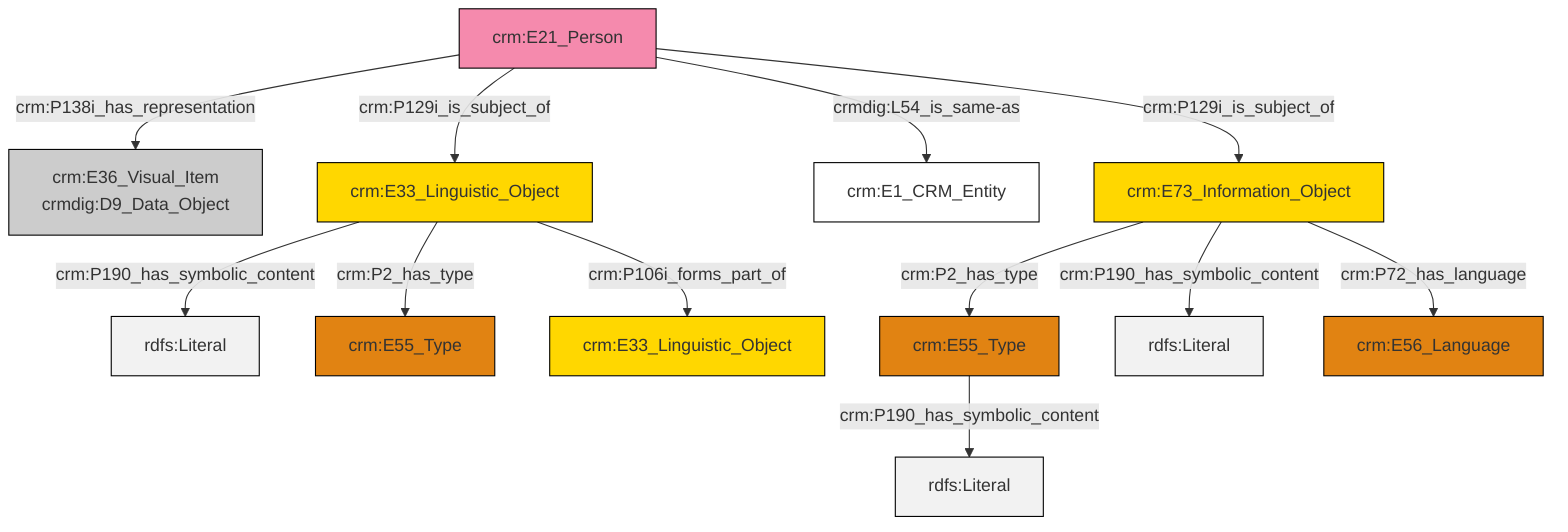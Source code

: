 graph TD
classDef Literal fill:#f2f2f2,stroke:#000000;
classDef CRM_Entity fill:#FFFFFF,stroke:#000000;
classDef Temporal_Entity fill:#00C9E6, stroke:#000000;
classDef Type fill:#E18312, stroke:#000000;
classDef Time-Span fill:#2C9C91, stroke:#000000;
classDef Appellation fill:#FFEB7F, stroke:#000000;
classDef Place fill:#008836, stroke:#000000;
classDef Persistent_Item fill:#B266B2, stroke:#000000;
classDef Conceptual_Object fill:#FFD700, stroke:#000000;
classDef Physical_Thing fill:#D2B48C, stroke:#000000;
classDef Actor fill:#f58aad, stroke:#000000;
classDef PC_Classes fill:#4ce600, stroke:#000000;
classDef Multi fill:#cccccc,stroke:#000000;

4["crm:E33_Linguistic_Object"]:::Conceptual_Object -->|crm:P190_has_symbolic_content| 5[rdfs:Literal]:::Literal
10["crm:E55_Type"]:::Type -->|crm:P190_has_symbolic_content| 11[rdfs:Literal]:::Literal
0["crm:E21_Person"]:::Actor -->|crm:P138i_has_representation| 2["crm:E36_Visual_Item<br>crmdig:D9_Data_Object"]:::Multi
0["crm:E21_Person"]:::Actor -->|crm:P129i_is_subject_of| 4["crm:E33_Linguistic_Object"]:::Conceptual_Object
0["crm:E21_Person"]:::Actor -->|crmdig:L54_is_same-as| 8["crm:E1_CRM_Entity"]:::CRM_Entity
18["crm:E73_Information_Object"]:::Conceptual_Object -->|crm:P2_has_type| 10["crm:E55_Type"]:::Type
0["crm:E21_Person"]:::Actor -->|crm:P129i_is_subject_of| 18["crm:E73_Information_Object"]:::Conceptual_Object
4["crm:E33_Linguistic_Object"]:::Conceptual_Object -->|crm:P2_has_type| 12["crm:E55_Type"]:::Type
4["crm:E33_Linguistic_Object"]:::Conceptual_Object -->|crm:P106i_forms_part_of| 6["crm:E33_Linguistic_Object"]:::Conceptual_Object
18["crm:E73_Information_Object"]:::Conceptual_Object -->|crm:P190_has_symbolic_content| 22[rdfs:Literal]:::Literal
18["crm:E73_Information_Object"]:::Conceptual_Object -->|crm:P72_has_language| 15["crm:E56_Language"]:::Type